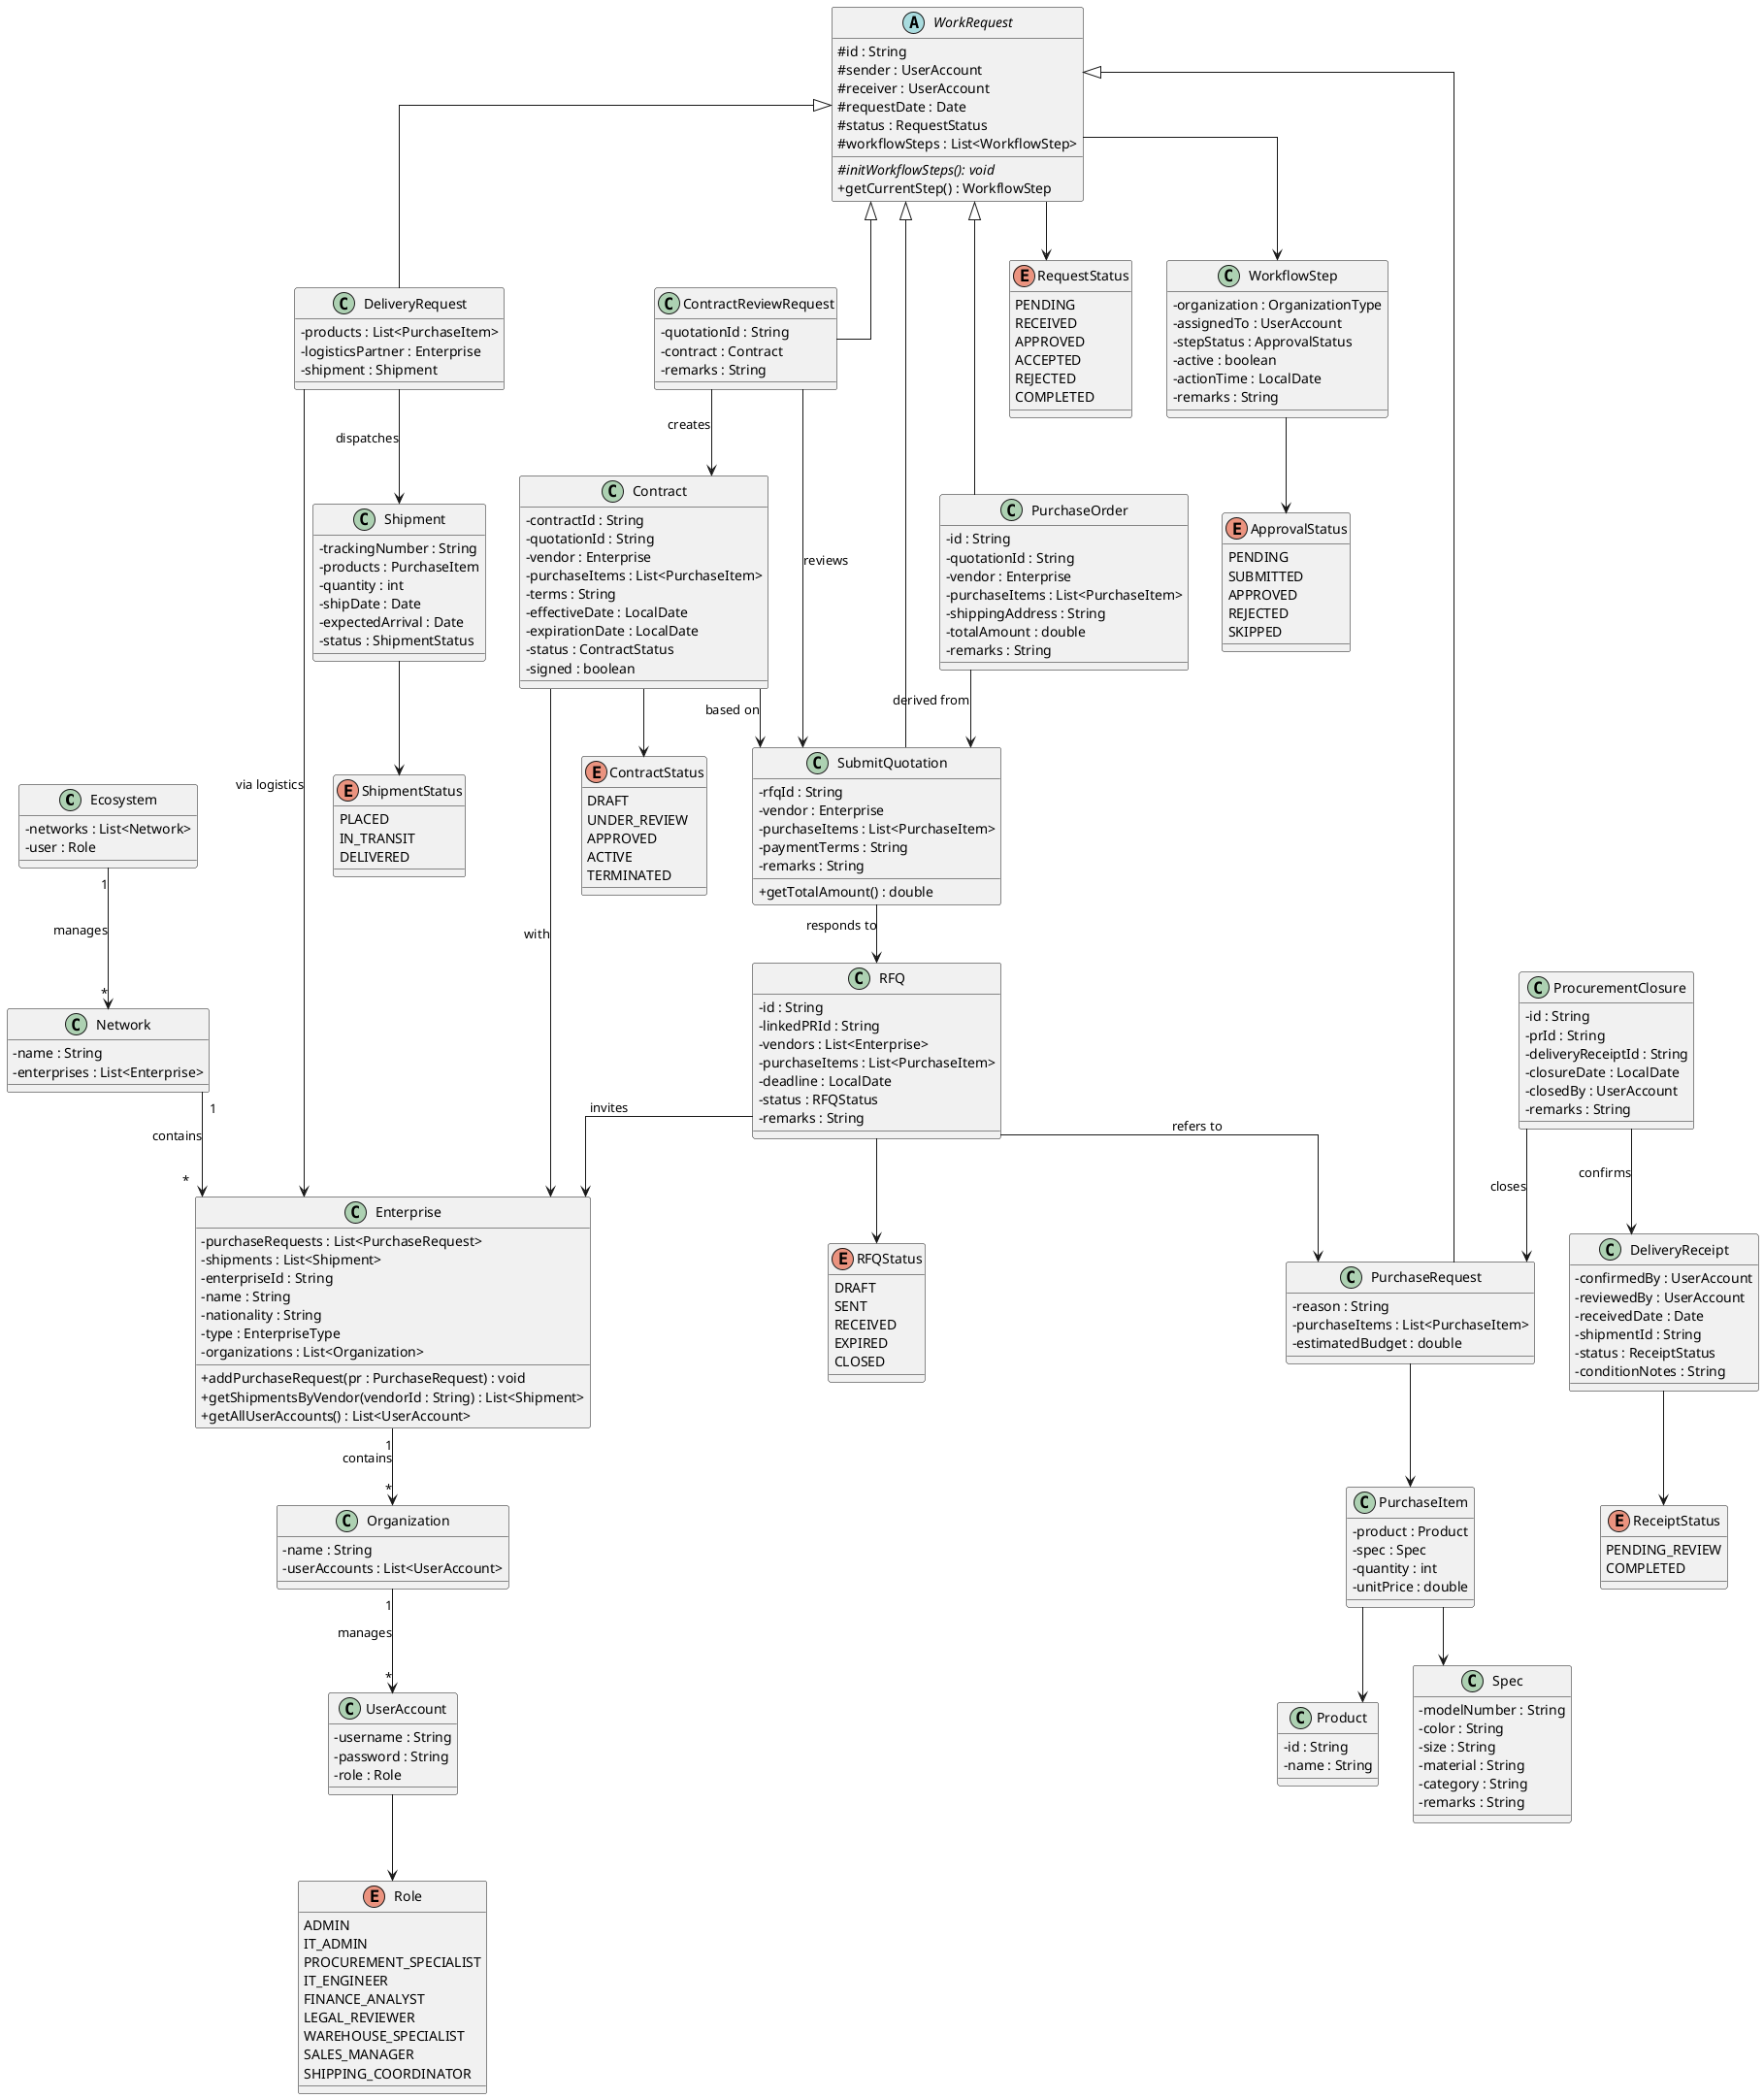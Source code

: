 @startuml
skinparam linetype ortho
skinparam classAttributeIconSize 0

' ================= Layer 0: Ecosystem =================

class Ecosystem {
    - networks : List<Network>
    - user : Role
}

class Network {
    - name : String
    - enterprises : List<Enterprise>
}

Ecosystem "1" --> "*" Network : manages

' ================= Layer 1: Enterprise & Org =================

class Enterprise {
    - purchaseRequests : List<PurchaseRequest>
    - shipments : List<Shipment>
    - enterpriseId : String
    - name : String
    - nationality : String
    - type : EnterpriseType
    - organizations : List<Organization>
    + addPurchaseRequest(pr : PurchaseRequest) : void
    + getShipmentsByVendor(vendorId : String) : List<Shipment>
    + getAllUserAccounts() : List<UserAccount>
}

class Organization {
    - name : String
    - userAccounts : List<UserAccount>
}

Network "1" --> "*" Enterprise : contains
Enterprise "1" --> "*" Organization : contains
Organization "1" --> "*" UserAccount : manages

' ================= Layer 2: Users =================

class UserAccount {
    - username : String
    - password : String
    - role : Role
}

enum Role {
    ADMIN
    IT_ADMIN
    PROCUREMENT_SPECIALIST
    IT_ENGINEER
    FINANCE_ANALYST
    LEGAL_REVIEWER
    WAREHOUSE_SPECIALIST
    SALES_MANAGER
    SHIPPING_COORDINATOR
}

UserAccount --> Role

' ================= Layer 3: WorkRequest Superclass =================

abstract class WorkRequest {
    # id : String
    # sender : UserAccount
    # receiver : UserAccount
    # requestDate : Date
    # status : RequestStatus
    # workflowSteps : List<WorkflowStep>
    {abstract} # initWorkflowSteps(): void
    + getCurrentStep() : WorkflowStep
}

enum RequestStatus {
    PENDING
    RECEIVED
    APPROVED
    ACCEPTED
    REJECTED
    COMPLETED
}

class WorkflowStep {
    - organization : OrganizationType
    - assignedTo : UserAccount
    - stepStatus : ApprovalStatus
    - active : boolean
    - actionTime : LocalDate
    - remarks : String
}

enum ApprovalStatus {
    PENDING
    SUBMITTED
    APPROVED
    REJECTED
    SKIPPED
}

WorkflowStep --> ApprovalStatus

WorkRequest --> RequestStatus
WorkRequest --> WorkflowStep

WorkRequest <|-- PurchaseRequest
WorkRequest <|-- SubmitQuotation
WorkRequest <|-- PurchaseOrder
WorkRequest <|-- ContractReviewRequest
WorkRequest <|-- DeliveryRequest

' ================= Layer 4: WorkRequest Subclasses =================

class PurchaseRequest {
    - reason : String
    - purchaseItems : List<PurchaseItem>
    - estimatedBudget : double
}

class SubmitQuotation {
    - rfqId : String
    - vendor : Enterprise
    - purchaseItems : List<PurchaseItem>
    - paymentTerms : String
    - remarks : String
    + getTotalAmount() : double
}

class PurchaseOrder {
    - id : String
    - quotationId : String
    - vendor : Enterprise
    - purchaseItems : List<PurchaseItem>
    - shippingAddress : String
    - totalAmount : double
    - remarks : String
}

class ContractReviewRequest {
    - quotationId : String
    - contract : Contract
    - remarks : String
}

class DeliveryRequest {
    - products : List<PurchaseItem>
    - logisticsPartner : Enterprise
    - shipment : Shipment
}

class ProcurementClosure {
    - id : String
    - prId : String
    - deliveryReceiptId : String
    - closureDate : LocalDate
    - closedBy : UserAccount
    - remarks : String
}

' ================= Layer 5: Supporting Domain Models =================

class RFQ {
    - id : String
    - linkedPRId : String
    - vendors : List<Enterprise>
    - purchaseItems : List<PurchaseItem>
    - deadline : LocalDate
    - status : RFQStatus
    - remarks : String
}

enum RFQStatus {
    DRAFT
    SENT
    RECEIVED
    EXPIRED
    CLOSED
}

RFQ --> RFQStatus

class Contract {
    - contractId : String
    - quotationId : String
    - vendor : Enterprise
    - purchaseItems : List<PurchaseItem>
    - terms : String
    - effectiveDate : LocalDate
    - expirationDate : LocalDate
    - status : ContractStatus
    - signed : boolean
}

enum ContractStatus {
    DRAFT
    UNDER_REVIEW
    APPROVED
    ACTIVE
    TERMINATED
}

Contract --> ContractStatus

class Shipment {
    - trackingNumber : String
    - products : PurchaseItem
    - quantity : int
    - shipDate : Date
    - expectedArrival : Date
    - status : ShipmentStatus
}

enum ShipmentStatus {
    PLACED
    IN_TRANSIT
    DELIVERED
}

Shipment --> ShipmentStatus

class DeliveryReceipt {
    - confirmedBy : UserAccount
    - reviewedBy : UserAccount
    - receivedDate : Date
    - shipmentId : String
    - status : ReceiptStatus
    - conditionNotes : String
}

enum ReceiptStatus {
    PENDING_REVIEW
    COMPLETED
}

DeliveryReceipt --> ReceiptStatus

class Spec {
    - modelNumber : String
    - color : String
    - size : String
    - material : String
    - category : String
    - remarks : String
}

class Product {
    - id : String
    - name : String
}

class PurchaseItem {
    - product : Product
    - spec : Spec
    - quantity : int
    - unitPrice : double
}

PurchaseRequest --> PurchaseItem
PurchaseItem --> Product
PurchaseItem --> Spec

' ================= Relationships (Flow) =================

RFQ --> PurchaseRequest : refers to
RFQ --> Enterprise : invites

SubmitQuotation --> RFQ : responds to

ContractReviewRequest --> SubmitQuotation : reviews
ContractReviewRequest --> Contract : creates

PurchaseOrder --> SubmitQuotation : derived from
Contract --> Enterprise : with
Contract --> SubmitQuotation : based on

DeliveryRequest --> Enterprise : via logistics
DeliveryRequest --> Shipment : dispatches

ProcurementClosure --> PurchaseRequest : closes
ProcurementClosure --> DeliveryReceipt : confirms
@enduml